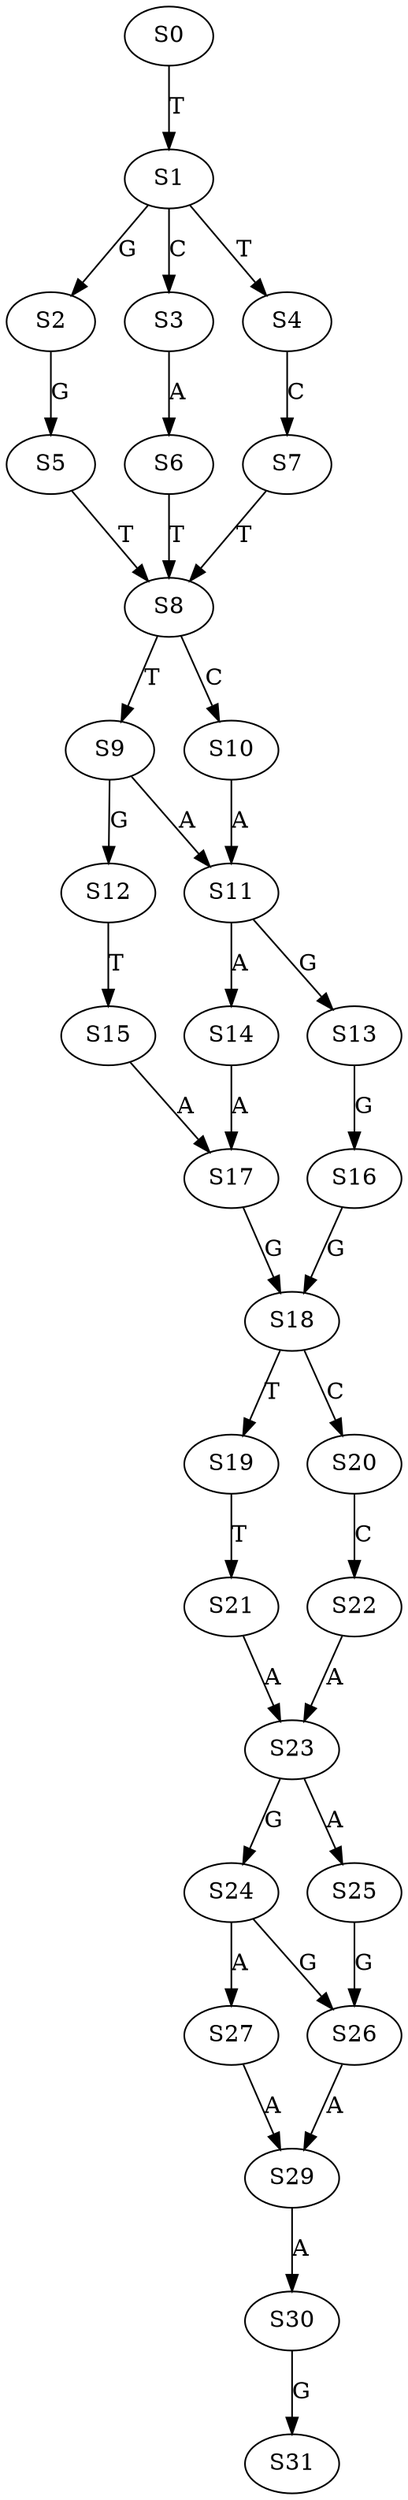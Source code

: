 strict digraph  {
	S0 -> S1 [ label = T ];
	S1 -> S2 [ label = G ];
	S1 -> S3 [ label = C ];
	S1 -> S4 [ label = T ];
	S2 -> S5 [ label = G ];
	S3 -> S6 [ label = A ];
	S4 -> S7 [ label = C ];
	S5 -> S8 [ label = T ];
	S6 -> S8 [ label = T ];
	S7 -> S8 [ label = T ];
	S8 -> S9 [ label = T ];
	S8 -> S10 [ label = C ];
	S9 -> S11 [ label = A ];
	S9 -> S12 [ label = G ];
	S10 -> S11 [ label = A ];
	S11 -> S13 [ label = G ];
	S11 -> S14 [ label = A ];
	S12 -> S15 [ label = T ];
	S13 -> S16 [ label = G ];
	S14 -> S17 [ label = A ];
	S15 -> S17 [ label = A ];
	S16 -> S18 [ label = G ];
	S17 -> S18 [ label = G ];
	S18 -> S19 [ label = T ];
	S18 -> S20 [ label = C ];
	S19 -> S21 [ label = T ];
	S20 -> S22 [ label = C ];
	S21 -> S23 [ label = A ];
	S22 -> S23 [ label = A ];
	S23 -> S24 [ label = G ];
	S23 -> S25 [ label = A ];
	S24 -> S26 [ label = G ];
	S24 -> S27 [ label = A ];
	S25 -> S26 [ label = G ];
	S26 -> S29 [ label = A ];
	S27 -> S29 [ label = A ];
	S29 -> S30 [ label = A ];
	S30 -> S31 [ label = G ];
}

